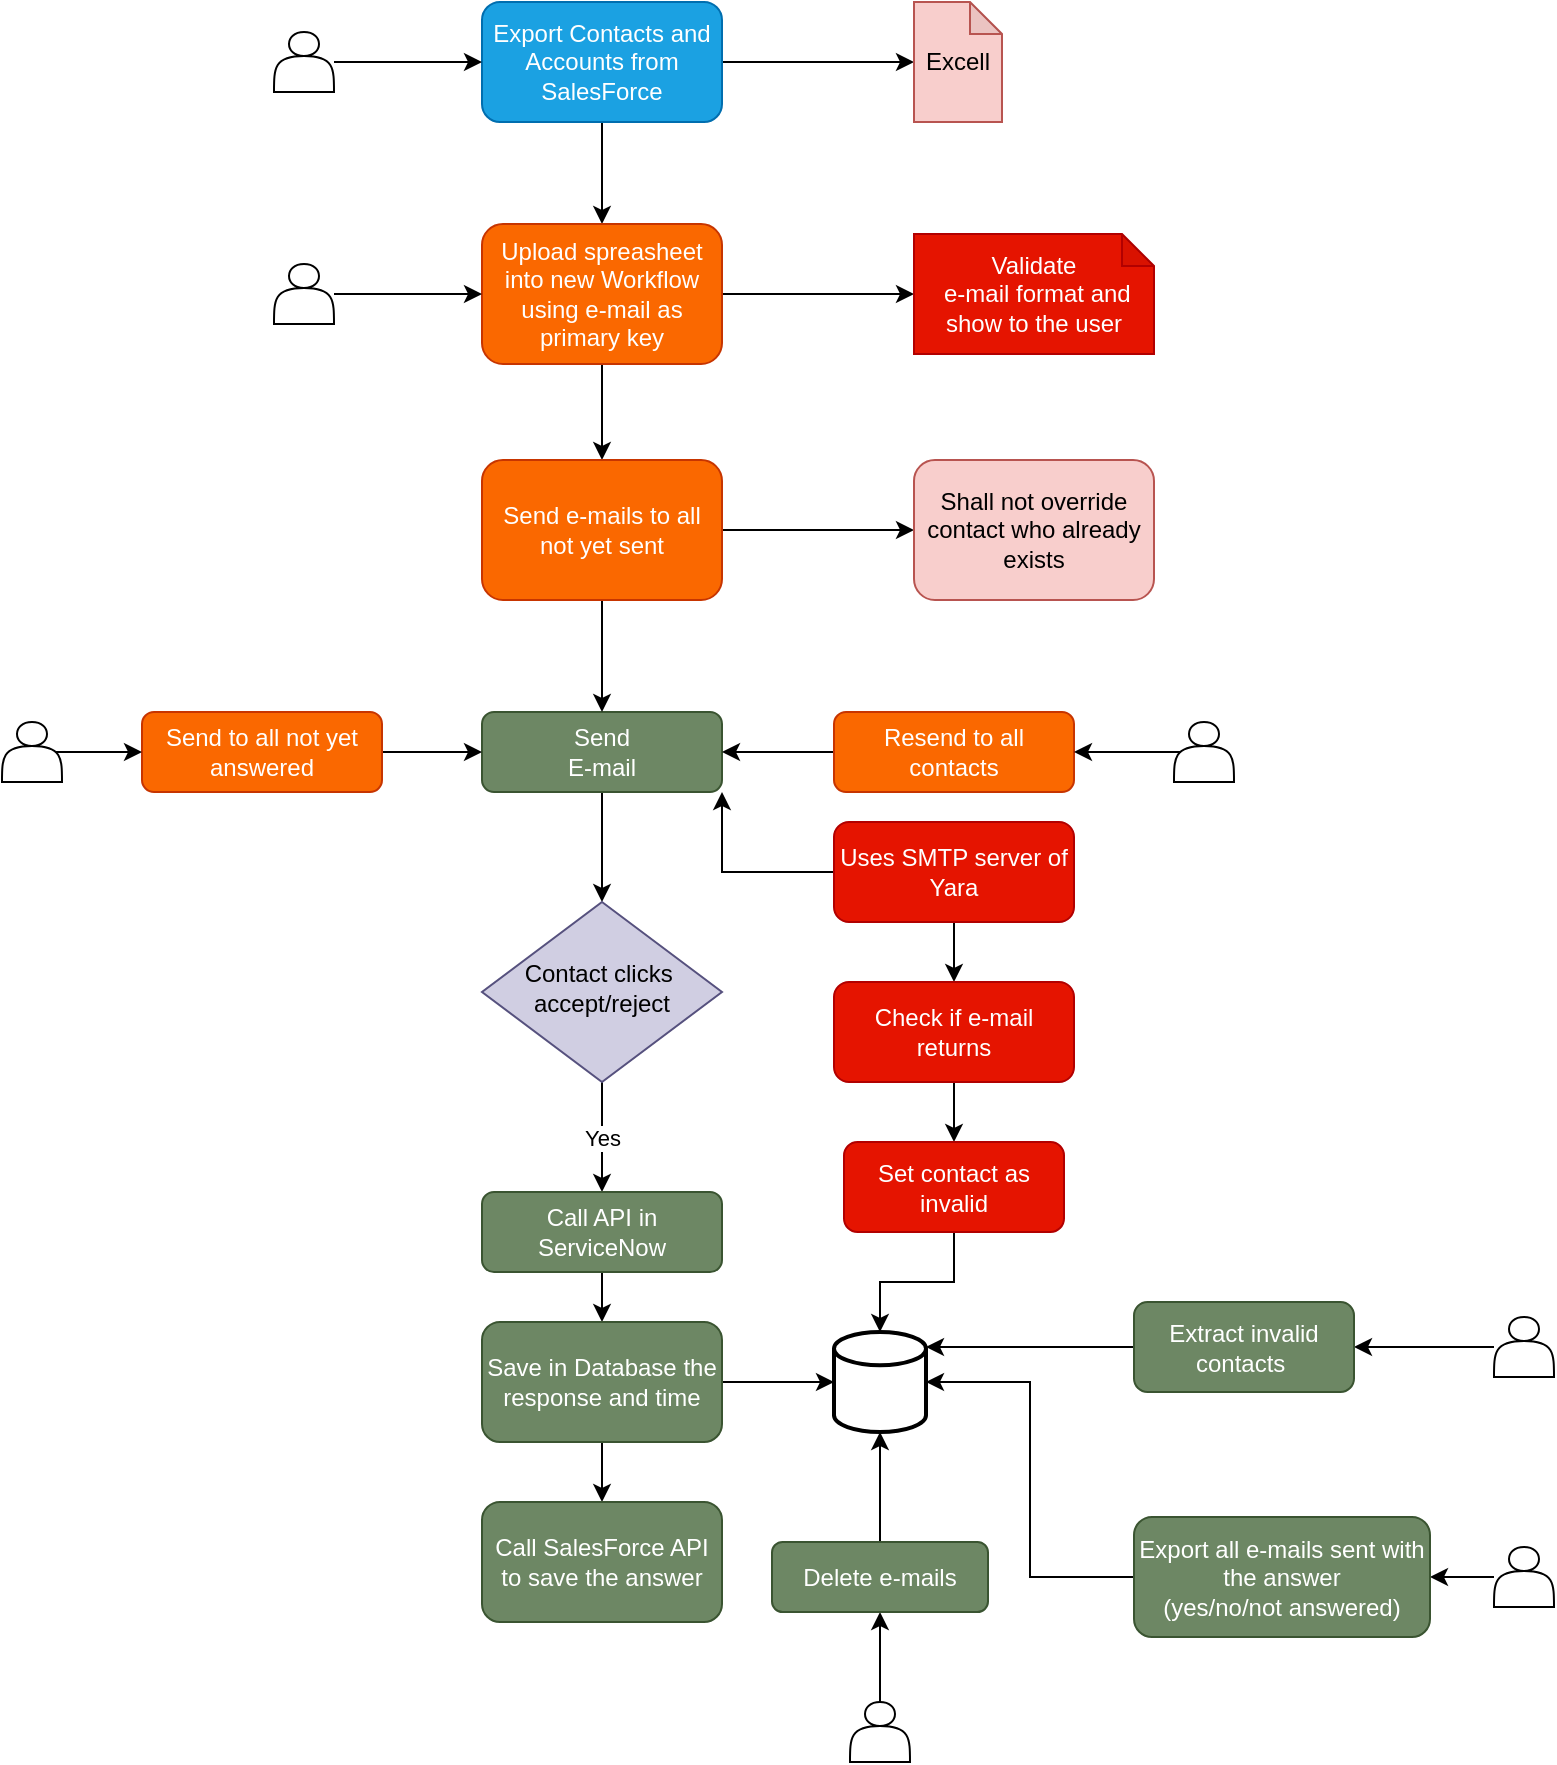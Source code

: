 <mxfile version="14.5.1" type="github">
  <diagram id="C5RBs43oDa-KdzZeNtuy" name="Page-1">
    <mxGraphModel dx="999" dy="463" grid="1" gridSize="10" guides="1" tooltips="1" connect="1" arrows="1" fold="1" page="1" pageScale="1" pageWidth="827" pageHeight="1169" math="0" shadow="0">
      <root>
        <mxCell id="WIyWlLk6GJQsqaUBKTNV-0" />
        <mxCell id="WIyWlLk6GJQsqaUBKTNV-1" parent="WIyWlLk6GJQsqaUBKTNV-0" />
        <mxCell id="7eqDrlKUqZi-h1YKjJF8-14" style="edgeStyle=orthogonalEdgeStyle;rounded=0;orthogonalLoop=1;jettySize=auto;html=1;" parent="WIyWlLk6GJQsqaUBKTNV-1" source="WIyWlLk6GJQsqaUBKTNV-3" target="7eqDrlKUqZi-h1YKjJF8-9" edge="1">
          <mxGeometry relative="1" as="geometry" />
        </mxCell>
        <mxCell id="YGY4iPS6tHu55Eu-SYGo-1" value="" style="edgeStyle=orthogonalEdgeStyle;rounded=0;orthogonalLoop=1;jettySize=auto;html=1;" edge="1" parent="WIyWlLk6GJQsqaUBKTNV-1" source="WIyWlLk6GJQsqaUBKTNV-3" target="YGY4iPS6tHu55Eu-SYGo-0">
          <mxGeometry relative="1" as="geometry" />
        </mxCell>
        <mxCell id="WIyWlLk6GJQsqaUBKTNV-3" value="Export Contacts and Accounts from SalesForce" style="rounded=1;whiteSpace=wrap;html=1;fontSize=12;glass=0;strokeWidth=1;shadow=0;fillColor=#1ba1e2;strokeColor=#006EAF;fontColor=#ffffff;" parent="WIyWlLk6GJQsqaUBKTNV-1" vertex="1">
          <mxGeometry x="274" y="60" width="120" height="60" as="geometry" />
        </mxCell>
        <mxCell id="7eqDrlKUqZi-h1YKjJF8-24" style="edgeStyle=orthogonalEdgeStyle;rounded=0;orthogonalLoop=1;jettySize=auto;html=1;" parent="WIyWlLk6GJQsqaUBKTNV-1" source="7eqDrlKUqZi-h1YKjJF8-7" target="7eqDrlKUqZi-h1YKjJF8-26" edge="1">
          <mxGeometry relative="1" as="geometry">
            <mxPoint x="334" y="520" as="targetPoint" />
          </mxGeometry>
        </mxCell>
        <mxCell id="7eqDrlKUqZi-h1YKjJF8-7" value="Send&lt;br&gt;E-mail" style="rounded=1;whiteSpace=wrap;html=1;fontSize=12;glass=0;strokeWidth=1;shadow=0;fillColor=#6d8764;strokeColor=#3A5431;fontColor=#ffffff;" parent="WIyWlLk6GJQsqaUBKTNV-1" vertex="1">
          <mxGeometry x="274" y="415" width="120" height="40" as="geometry" />
        </mxCell>
        <mxCell id="7eqDrlKUqZi-h1YKjJF8-15" style="edgeStyle=orthogonalEdgeStyle;rounded=0;orthogonalLoop=1;jettySize=auto;html=1;" parent="WIyWlLk6GJQsqaUBKTNV-1" source="7eqDrlKUqZi-h1YKjJF8-9" target="7eqDrlKUqZi-h1YKjJF8-10" edge="1">
          <mxGeometry relative="1" as="geometry" />
        </mxCell>
        <mxCell id="YGY4iPS6tHu55Eu-SYGo-16" style="edgeStyle=orthogonalEdgeStyle;rounded=0;orthogonalLoop=1;jettySize=auto;html=1;" edge="1" parent="WIyWlLk6GJQsqaUBKTNV-1" source="7eqDrlKUqZi-h1YKjJF8-9" target="YGY4iPS6tHu55Eu-SYGo-15">
          <mxGeometry relative="1" as="geometry" />
        </mxCell>
        <mxCell id="7eqDrlKUqZi-h1YKjJF8-9" value="Upload spreasheet into new Workflow using e-mail as primary key" style="rounded=1;whiteSpace=wrap;html=1;fontSize=12;glass=0;strokeWidth=1;shadow=0;fillColor=#fa6800;strokeColor=#C73500;fontColor=#ffffff;" parent="WIyWlLk6GJQsqaUBKTNV-1" vertex="1">
          <mxGeometry x="274" y="171" width="120" height="70" as="geometry" />
        </mxCell>
        <mxCell id="7eqDrlKUqZi-h1YKjJF8-16" style="edgeStyle=orthogonalEdgeStyle;rounded=0;orthogonalLoop=1;jettySize=auto;html=1;entryX=0.5;entryY=0;entryDx=0;entryDy=0;" parent="WIyWlLk6GJQsqaUBKTNV-1" source="7eqDrlKUqZi-h1YKjJF8-10" target="7eqDrlKUqZi-h1YKjJF8-7" edge="1">
          <mxGeometry relative="1" as="geometry">
            <mxPoint x="334" y="380" as="targetPoint" />
          </mxGeometry>
        </mxCell>
        <mxCell id="YGY4iPS6tHu55Eu-SYGo-3" value="" style="edgeStyle=orthogonalEdgeStyle;rounded=0;orthogonalLoop=1;jettySize=auto;html=1;" edge="1" parent="WIyWlLk6GJQsqaUBKTNV-1" source="7eqDrlKUqZi-h1YKjJF8-10" target="YGY4iPS6tHu55Eu-SYGo-2">
          <mxGeometry relative="1" as="geometry" />
        </mxCell>
        <mxCell id="7eqDrlKUqZi-h1YKjJF8-10" value="Send e-mails to all not yet sent" style="rounded=1;whiteSpace=wrap;html=1;fontSize=12;glass=0;strokeWidth=1;shadow=0;fillColor=#fa6800;strokeColor=#C73500;fontColor=#ffffff;" parent="WIyWlLk6GJQsqaUBKTNV-1" vertex="1">
          <mxGeometry x="274" y="289" width="120" height="70" as="geometry" />
        </mxCell>
        <mxCell id="7eqDrlKUqZi-h1YKjJF8-19" style="edgeStyle=orthogonalEdgeStyle;rounded=0;orthogonalLoop=1;jettySize=auto;html=1;entryX=0;entryY=0.5;entryDx=0;entryDy=0;" parent="WIyWlLk6GJQsqaUBKTNV-1" source="7eqDrlKUqZi-h1YKjJF8-18" target="7eqDrlKUqZi-h1YKjJF8-7" edge="1">
          <mxGeometry relative="1" as="geometry" />
        </mxCell>
        <mxCell id="7eqDrlKUqZi-h1YKjJF8-18" value="Send to all not yet answered" style="rounded=1;whiteSpace=wrap;html=1;fontSize=12;glass=0;strokeWidth=1;shadow=0;fillColor=#fa6800;strokeColor=#C73500;fontColor=#ffffff;" parent="WIyWlLk6GJQsqaUBKTNV-1" vertex="1">
          <mxGeometry x="104" y="415" width="120" height="40" as="geometry" />
        </mxCell>
        <mxCell id="7eqDrlKUqZi-h1YKjJF8-22" style="edgeStyle=orthogonalEdgeStyle;rounded=0;orthogonalLoop=1;jettySize=auto;html=1;" parent="WIyWlLk6GJQsqaUBKTNV-1" source="7eqDrlKUqZi-h1YKjJF8-21" target="7eqDrlKUqZi-h1YKjJF8-7" edge="1">
          <mxGeometry relative="1" as="geometry" />
        </mxCell>
        <mxCell id="7eqDrlKUqZi-h1YKjJF8-21" value="Resend to all contacts" style="rounded=1;whiteSpace=wrap;html=1;fontSize=12;glass=0;strokeWidth=1;shadow=0;fillColor=#fa6800;strokeColor=#C73500;fontColor=#ffffff;" parent="WIyWlLk6GJQsqaUBKTNV-1" vertex="1">
          <mxGeometry x="450" y="415" width="120" height="40" as="geometry" />
        </mxCell>
        <mxCell id="7eqDrlKUqZi-h1YKjJF8-29" value="Yes" style="edgeStyle=orthogonalEdgeStyle;rounded=0;orthogonalLoop=1;jettySize=auto;html=1;" parent="WIyWlLk6GJQsqaUBKTNV-1" source="7eqDrlKUqZi-h1YKjJF8-26" target="7eqDrlKUqZi-h1YKjJF8-28" edge="1">
          <mxGeometry relative="1" as="geometry" />
        </mxCell>
        <mxCell id="7eqDrlKUqZi-h1YKjJF8-26" value="Contact clicks&amp;nbsp;&lt;br&gt;accept/reject" style="rhombus;whiteSpace=wrap;html=1;shadow=0;fontFamily=Helvetica;fontSize=12;align=center;strokeWidth=1;spacing=6;spacingTop=-4;fillColor=#d0cee2;strokeColor=#56517e;" parent="WIyWlLk6GJQsqaUBKTNV-1" vertex="1">
          <mxGeometry x="274" y="510" width="120" height="90" as="geometry" />
        </mxCell>
        <mxCell id="7eqDrlKUqZi-h1YKjJF8-31" value="" style="edgeStyle=orthogonalEdgeStyle;rounded=0;orthogonalLoop=1;jettySize=auto;html=1;" parent="WIyWlLk6GJQsqaUBKTNV-1" source="7eqDrlKUqZi-h1YKjJF8-28" target="7eqDrlKUqZi-h1YKjJF8-30" edge="1">
          <mxGeometry relative="1" as="geometry" />
        </mxCell>
        <mxCell id="7eqDrlKUqZi-h1YKjJF8-28" value="Call API in ServiceNow" style="rounded=1;whiteSpace=wrap;html=1;fontSize=12;glass=0;strokeWidth=1;shadow=0;fillColor=#6d8764;strokeColor=#3A5431;fontColor=#ffffff;" parent="WIyWlLk6GJQsqaUBKTNV-1" vertex="1">
          <mxGeometry x="274" y="655" width="120" height="40" as="geometry" />
        </mxCell>
        <mxCell id="7eqDrlKUqZi-h1YKjJF8-46" value="" style="edgeStyle=orthogonalEdgeStyle;rounded=0;orthogonalLoop=1;jettySize=auto;html=1;" parent="WIyWlLk6GJQsqaUBKTNV-1" source="7eqDrlKUqZi-h1YKjJF8-30" target="7eqDrlKUqZi-h1YKjJF8-45" edge="1">
          <mxGeometry relative="1" as="geometry" />
        </mxCell>
        <mxCell id="7eqDrlKUqZi-h1YKjJF8-58" style="edgeStyle=orthogonalEdgeStyle;rounded=0;orthogonalLoop=1;jettySize=auto;html=1;" parent="WIyWlLk6GJQsqaUBKTNV-1" source="7eqDrlKUqZi-h1YKjJF8-30" target="7eqDrlKUqZi-h1YKjJF8-57" edge="1">
          <mxGeometry relative="1" as="geometry" />
        </mxCell>
        <mxCell id="7eqDrlKUqZi-h1YKjJF8-30" value="Save in Database the response and time" style="whiteSpace=wrap;html=1;rounded=1;shadow=0;strokeWidth=1;glass=0;fillColor=#6d8764;strokeColor=#3A5431;fontColor=#ffffff;" parent="WIyWlLk6GJQsqaUBKTNV-1" vertex="1">
          <mxGeometry x="274" y="720" width="120" height="60" as="geometry" />
        </mxCell>
        <mxCell id="7eqDrlKUqZi-h1YKjJF8-41" style="edgeStyle=orthogonalEdgeStyle;rounded=0;orthogonalLoop=1;jettySize=auto;html=1;exitX=0.9;exitY=0.5;exitDx=0;exitDy=0;exitPerimeter=0;" parent="WIyWlLk6GJQsqaUBKTNV-1" source="7eqDrlKUqZi-h1YKjJF8-50" target="7eqDrlKUqZi-h1YKjJF8-18" edge="1">
          <mxGeometry relative="1" as="geometry">
            <mxPoint x="4" y="435" as="sourcePoint" />
          </mxGeometry>
        </mxCell>
        <mxCell id="7eqDrlKUqZi-h1YKjJF8-43" style="edgeStyle=orthogonalEdgeStyle;rounded=0;orthogonalLoop=1;jettySize=auto;html=1;entryX=1;entryY=0.5;entryDx=0;entryDy=0;exitX=0.1;exitY=0.5;exitDx=0;exitDy=0;exitPerimeter=0;" parent="WIyWlLk6GJQsqaUBKTNV-1" source="7eqDrlKUqZi-h1YKjJF8-51" target="7eqDrlKUqZi-h1YKjJF8-21" edge="1">
          <mxGeometry relative="1" as="geometry">
            <mxPoint x="630" y="435" as="sourcePoint" />
          </mxGeometry>
        </mxCell>
        <mxCell id="7eqDrlKUqZi-h1YKjJF8-45" value="Call SalesForce API to save the answer" style="whiteSpace=wrap;html=1;rounded=1;shadow=0;fontColor=#ffffff;strokeColor=#3A5431;strokeWidth=1;fillColor=#6d8764;glass=0;" parent="WIyWlLk6GJQsqaUBKTNV-1" vertex="1">
          <mxGeometry x="274" y="810" width="120" height="60" as="geometry" />
        </mxCell>
        <mxCell id="7eqDrlKUqZi-h1YKjJF8-61" style="edgeStyle=orthogonalEdgeStyle;rounded=0;orthogonalLoop=1;jettySize=auto;html=1;" parent="WIyWlLk6GJQsqaUBKTNV-1" source="7eqDrlKUqZi-h1YKjJF8-47" target="7eqDrlKUqZi-h1YKjJF8-59" edge="1">
          <mxGeometry relative="1" as="geometry" />
        </mxCell>
        <mxCell id="7eqDrlKUqZi-h1YKjJF8-47" value="" style="shape=actor;whiteSpace=wrap;html=1;" parent="WIyWlLk6GJQsqaUBKTNV-1" vertex="1">
          <mxGeometry x="780" y="832.5" width="30" height="30" as="geometry" />
        </mxCell>
        <mxCell id="7eqDrlKUqZi-h1YKjJF8-53" style="edgeStyle=orthogonalEdgeStyle;rounded=0;orthogonalLoop=1;jettySize=auto;html=1;" parent="WIyWlLk6GJQsqaUBKTNV-1" source="7eqDrlKUqZi-h1YKjJF8-48" target="WIyWlLk6GJQsqaUBKTNV-3" edge="1">
          <mxGeometry relative="1" as="geometry" />
        </mxCell>
        <mxCell id="7eqDrlKUqZi-h1YKjJF8-48" value="" style="shape=actor;whiteSpace=wrap;html=1;" parent="WIyWlLk6GJQsqaUBKTNV-1" vertex="1">
          <mxGeometry x="170" y="75" width="30" height="30" as="geometry" />
        </mxCell>
        <mxCell id="7eqDrlKUqZi-h1YKjJF8-55" style="edgeStyle=orthogonalEdgeStyle;rounded=0;orthogonalLoop=1;jettySize=auto;html=1;" parent="WIyWlLk6GJQsqaUBKTNV-1" source="7eqDrlKUqZi-h1YKjJF8-49" target="7eqDrlKUqZi-h1YKjJF8-9" edge="1">
          <mxGeometry relative="1" as="geometry" />
        </mxCell>
        <mxCell id="7eqDrlKUqZi-h1YKjJF8-49" value="" style="shape=actor;whiteSpace=wrap;html=1;" parent="WIyWlLk6GJQsqaUBKTNV-1" vertex="1">
          <mxGeometry x="170" y="191" width="30" height="30" as="geometry" />
        </mxCell>
        <mxCell id="7eqDrlKUqZi-h1YKjJF8-50" value="" style="shape=actor;whiteSpace=wrap;html=1;" parent="WIyWlLk6GJQsqaUBKTNV-1" vertex="1">
          <mxGeometry x="34" y="420" width="30" height="30" as="geometry" />
        </mxCell>
        <mxCell id="7eqDrlKUqZi-h1YKjJF8-51" value="" style="shape=actor;whiteSpace=wrap;html=1;" parent="WIyWlLk6GJQsqaUBKTNV-1" vertex="1">
          <mxGeometry x="620" y="420" width="30" height="30" as="geometry" />
        </mxCell>
        <mxCell id="7eqDrlKUqZi-h1YKjJF8-57" value="" style="strokeWidth=2;html=1;shape=mxgraph.flowchart.database;whiteSpace=wrap;" parent="WIyWlLk6GJQsqaUBKTNV-1" vertex="1">
          <mxGeometry x="450" y="725" width="46" height="50" as="geometry" />
        </mxCell>
        <mxCell id="7eqDrlKUqZi-h1YKjJF8-60" style="edgeStyle=orthogonalEdgeStyle;rounded=0;orthogonalLoop=1;jettySize=auto;html=1;entryX=1;entryY=0.5;entryDx=0;entryDy=0;entryPerimeter=0;" parent="WIyWlLk6GJQsqaUBKTNV-1" source="7eqDrlKUqZi-h1YKjJF8-59" target="7eqDrlKUqZi-h1YKjJF8-57" edge="1">
          <mxGeometry relative="1" as="geometry" />
        </mxCell>
        <mxCell id="7eqDrlKUqZi-h1YKjJF8-59" value="Export all e-mails sent with the answer&lt;br&gt;(yes/no/not answered)" style="whiteSpace=wrap;html=1;rounded=1;shadow=0;strokeWidth=1;glass=0;fillColor=#6d8764;strokeColor=#3A5431;fontColor=#ffffff;" parent="WIyWlLk6GJQsqaUBKTNV-1" vertex="1">
          <mxGeometry x="600" y="817.5" width="148" height="60" as="geometry" />
        </mxCell>
        <mxCell id="YGY4iPS6tHu55Eu-SYGo-0" value="Excell" style="shape=note;whiteSpace=wrap;html=1;backgroundOutline=1;darkOpacity=0.05;rounded=1;shadow=0;strokeColor=#b85450;strokeWidth=1;fillColor=#f8cecc;glass=0;size=16;" vertex="1" parent="WIyWlLk6GJQsqaUBKTNV-1">
          <mxGeometry x="490" y="60" width="44" height="60" as="geometry" />
        </mxCell>
        <mxCell id="YGY4iPS6tHu55Eu-SYGo-2" value="Shall not override contact who already exists" style="rounded=1;whiteSpace=wrap;html=1;fontSize=12;glass=0;strokeWidth=1;shadow=0;fillColor=#f8cecc;strokeColor=#b85450;" vertex="1" parent="WIyWlLk6GJQsqaUBKTNV-1">
          <mxGeometry x="490" y="289" width="120" height="70" as="geometry" />
        </mxCell>
        <mxCell id="YGY4iPS6tHu55Eu-SYGo-7" style="edgeStyle=orthogonalEdgeStyle;rounded=0;orthogonalLoop=1;jettySize=auto;html=1;entryX=1;entryY=1;entryDx=0;entryDy=0;" edge="1" parent="WIyWlLk6GJQsqaUBKTNV-1" source="YGY4iPS6tHu55Eu-SYGo-6" target="7eqDrlKUqZi-h1YKjJF8-7">
          <mxGeometry relative="1" as="geometry" />
        </mxCell>
        <mxCell id="YGY4iPS6tHu55Eu-SYGo-24" style="edgeStyle=orthogonalEdgeStyle;rounded=0;orthogonalLoop=1;jettySize=auto;html=1;entryX=0.5;entryY=0;entryDx=0;entryDy=0;" edge="1" parent="WIyWlLk6GJQsqaUBKTNV-1" source="YGY4iPS6tHu55Eu-SYGo-6" target="YGY4iPS6tHu55Eu-SYGo-13">
          <mxGeometry relative="1" as="geometry" />
        </mxCell>
        <mxCell id="YGY4iPS6tHu55Eu-SYGo-6" value="Uses SMTP server of Yara" style="rounded=1;whiteSpace=wrap;html=1;fontSize=12;glass=0;strokeWidth=1;shadow=0;fillColor=#e51400;strokeColor=#B20000;fontColor=#ffffff;" vertex="1" parent="WIyWlLk6GJQsqaUBKTNV-1">
          <mxGeometry x="450" y="470" width="120" height="50" as="geometry" />
        </mxCell>
        <mxCell id="YGY4iPS6tHu55Eu-SYGo-11" style="edgeStyle=orthogonalEdgeStyle;rounded=0;orthogonalLoop=1;jettySize=auto;html=1;" edge="1" parent="WIyWlLk6GJQsqaUBKTNV-1" source="YGY4iPS6tHu55Eu-SYGo-8" target="YGY4iPS6tHu55Eu-SYGo-9">
          <mxGeometry relative="1" as="geometry" />
        </mxCell>
        <mxCell id="YGY4iPS6tHu55Eu-SYGo-8" value="" style="shape=actor;whiteSpace=wrap;html=1;" vertex="1" parent="WIyWlLk6GJQsqaUBKTNV-1">
          <mxGeometry x="458" y="910" width="30" height="30" as="geometry" />
        </mxCell>
        <mxCell id="YGY4iPS6tHu55Eu-SYGo-10" style="edgeStyle=orthogonalEdgeStyle;rounded=0;orthogonalLoop=1;jettySize=auto;html=1;" edge="1" parent="WIyWlLk6GJQsqaUBKTNV-1" source="YGY4iPS6tHu55Eu-SYGo-9" target="7eqDrlKUqZi-h1YKjJF8-57">
          <mxGeometry relative="1" as="geometry" />
        </mxCell>
        <mxCell id="YGY4iPS6tHu55Eu-SYGo-9" value="Delete e-mails" style="whiteSpace=wrap;html=1;rounded=1;shadow=0;strokeWidth=1;glass=0;fillColor=#6d8764;strokeColor=#3A5431;fontColor=#ffffff;" vertex="1" parent="WIyWlLk6GJQsqaUBKTNV-1">
          <mxGeometry x="419" y="830" width="108" height="35" as="geometry" />
        </mxCell>
        <mxCell id="YGY4iPS6tHu55Eu-SYGo-25" style="edgeStyle=orthogonalEdgeStyle;rounded=0;orthogonalLoop=1;jettySize=auto;html=1;" edge="1" parent="WIyWlLk6GJQsqaUBKTNV-1" source="YGY4iPS6tHu55Eu-SYGo-13" target="YGY4iPS6tHu55Eu-SYGo-17">
          <mxGeometry relative="1" as="geometry" />
        </mxCell>
        <mxCell id="YGY4iPS6tHu55Eu-SYGo-13" value="Check if e-mail returns" style="rounded=1;whiteSpace=wrap;html=1;fontSize=12;glass=0;strokeWidth=1;shadow=0;fillColor=#e51400;strokeColor=#B20000;fontColor=#ffffff;" vertex="1" parent="WIyWlLk6GJQsqaUBKTNV-1">
          <mxGeometry x="450" y="550" width="120" height="50" as="geometry" />
        </mxCell>
        <mxCell id="YGY4iPS6tHu55Eu-SYGo-15" value="Validate&lt;br&gt;&amp;nbsp;e-mail format and show to the user" style="shape=note;whiteSpace=wrap;html=1;backgroundOutline=1;darkOpacity=0.05;rounded=1;shadow=0;strokeColor=#B20000;strokeWidth=1;fillColor=#e51400;glass=0;size=16;fontColor=#ffffff;" vertex="1" parent="WIyWlLk6GJQsqaUBKTNV-1">
          <mxGeometry x="490" y="176" width="120" height="60" as="geometry" />
        </mxCell>
        <mxCell id="YGY4iPS6tHu55Eu-SYGo-19" style="edgeStyle=orthogonalEdgeStyle;rounded=0;orthogonalLoop=1;jettySize=auto;html=1;entryX=0.5;entryY=0;entryDx=0;entryDy=0;entryPerimeter=0;" edge="1" parent="WIyWlLk6GJQsqaUBKTNV-1" source="YGY4iPS6tHu55Eu-SYGo-17" target="7eqDrlKUqZi-h1YKjJF8-57">
          <mxGeometry relative="1" as="geometry" />
        </mxCell>
        <mxCell id="YGY4iPS6tHu55Eu-SYGo-17" value="Set contact as invalid" style="whiteSpace=wrap;html=1;rounded=1;shadow=0;fontColor=#ffffff;strokeColor=#B20000;strokeWidth=1;fillColor=#e51400;glass=0;" vertex="1" parent="WIyWlLk6GJQsqaUBKTNV-1">
          <mxGeometry x="455" y="630" width="110" height="45" as="geometry" />
        </mxCell>
        <mxCell id="YGY4iPS6tHu55Eu-SYGo-22" style="edgeStyle=orthogonalEdgeStyle;rounded=0;orthogonalLoop=1;jettySize=auto;html=1;entryX=1;entryY=0.5;entryDx=0;entryDy=0;" edge="1" parent="WIyWlLk6GJQsqaUBKTNV-1" source="YGY4iPS6tHu55Eu-SYGo-20" target="YGY4iPS6tHu55Eu-SYGo-21">
          <mxGeometry relative="1" as="geometry" />
        </mxCell>
        <mxCell id="YGY4iPS6tHu55Eu-SYGo-20" value="" style="shape=actor;whiteSpace=wrap;html=1;" vertex="1" parent="WIyWlLk6GJQsqaUBKTNV-1">
          <mxGeometry x="780" y="717.5" width="30" height="30" as="geometry" />
        </mxCell>
        <mxCell id="YGY4iPS6tHu55Eu-SYGo-23" style="edgeStyle=orthogonalEdgeStyle;rounded=0;orthogonalLoop=1;jettySize=auto;html=1;entryX=1;entryY=0.15;entryDx=0;entryDy=0;entryPerimeter=0;" edge="1" parent="WIyWlLk6GJQsqaUBKTNV-1" source="YGY4iPS6tHu55Eu-SYGo-21" target="7eqDrlKUqZi-h1YKjJF8-57">
          <mxGeometry relative="1" as="geometry" />
        </mxCell>
        <mxCell id="YGY4iPS6tHu55Eu-SYGo-21" value="Extract invalid&lt;br&gt;contacts&amp;nbsp;" style="whiteSpace=wrap;html=1;rounded=1;shadow=0;fontColor=#ffffff;strokeColor=#3A5431;strokeWidth=1;fillColor=#6d8764;glass=0;" vertex="1" parent="WIyWlLk6GJQsqaUBKTNV-1">
          <mxGeometry x="600" y="710" width="110" height="45" as="geometry" />
        </mxCell>
      </root>
    </mxGraphModel>
  </diagram>
</mxfile>
